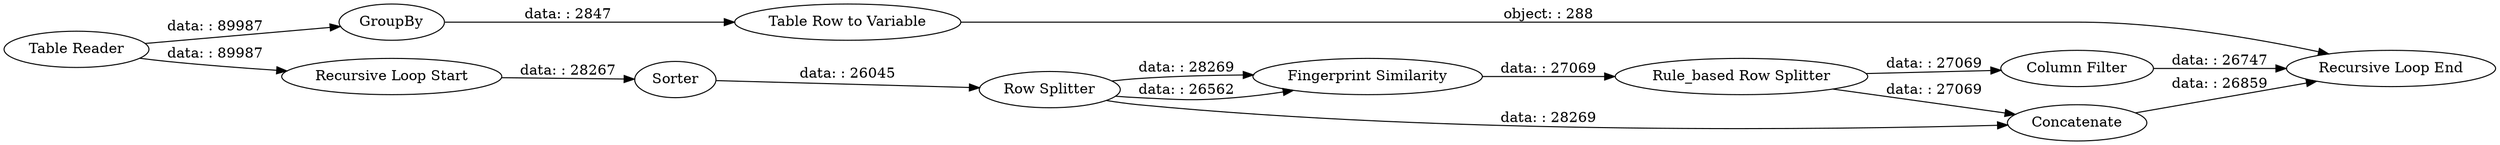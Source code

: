 digraph {
	"-5163241781720705034_32" [label="Column Filter"]
	"-5163241781720705034_26" [label="Row Splitter"]
	"-5163241781720705034_33" [label=GroupBy]
	"-5163241781720705034_30" [label="Recursive Loop End"]
	"-5163241781720705034_24" [label="Recursive Loop Start"]
	"-5163241781720705034_25" [label=Sorter]
	"-5163241781720705034_28" [label="Rule_based Row Splitter"]
	"-5163241781720705034_31" [label="Table Reader"]
	"-5163241781720705034_27" [label="Fingerprint Similarity"]
	"-5163241781720705034_34" [label="Table Row to Variable"]
	"-5163241781720705034_29" [label=Concatenate]
	"-5163241781720705034_31" -> "-5163241781720705034_33" [label="data: : 89987"]
	"-5163241781720705034_26" -> "-5163241781720705034_27" [label="data: : 28269"]
	"-5163241781720705034_27" -> "-5163241781720705034_28" [label="data: : 27069"]
	"-5163241781720705034_28" -> "-5163241781720705034_32" [label="data: : 27069"]
	"-5163241781720705034_24" -> "-5163241781720705034_25" [label="data: : 28267"]
	"-5163241781720705034_32" -> "-5163241781720705034_30" [label="data: : 26747"]
	"-5163241781720705034_26" -> "-5163241781720705034_29" [label="data: : 28269"]
	"-5163241781720705034_26" -> "-5163241781720705034_27" [label="data: : 26562"]
	"-5163241781720705034_28" -> "-5163241781720705034_29" [label="data: : 27069"]
	"-5163241781720705034_34" -> "-5163241781720705034_30" [label="object: : 288"]
	"-5163241781720705034_29" -> "-5163241781720705034_30" [label="data: : 26859"]
	"-5163241781720705034_31" -> "-5163241781720705034_24" [label="data: : 89987"]
	"-5163241781720705034_25" -> "-5163241781720705034_26" [label="data: : 26045"]
	"-5163241781720705034_33" -> "-5163241781720705034_34" [label="data: : 2847"]
	rankdir=LR
}
